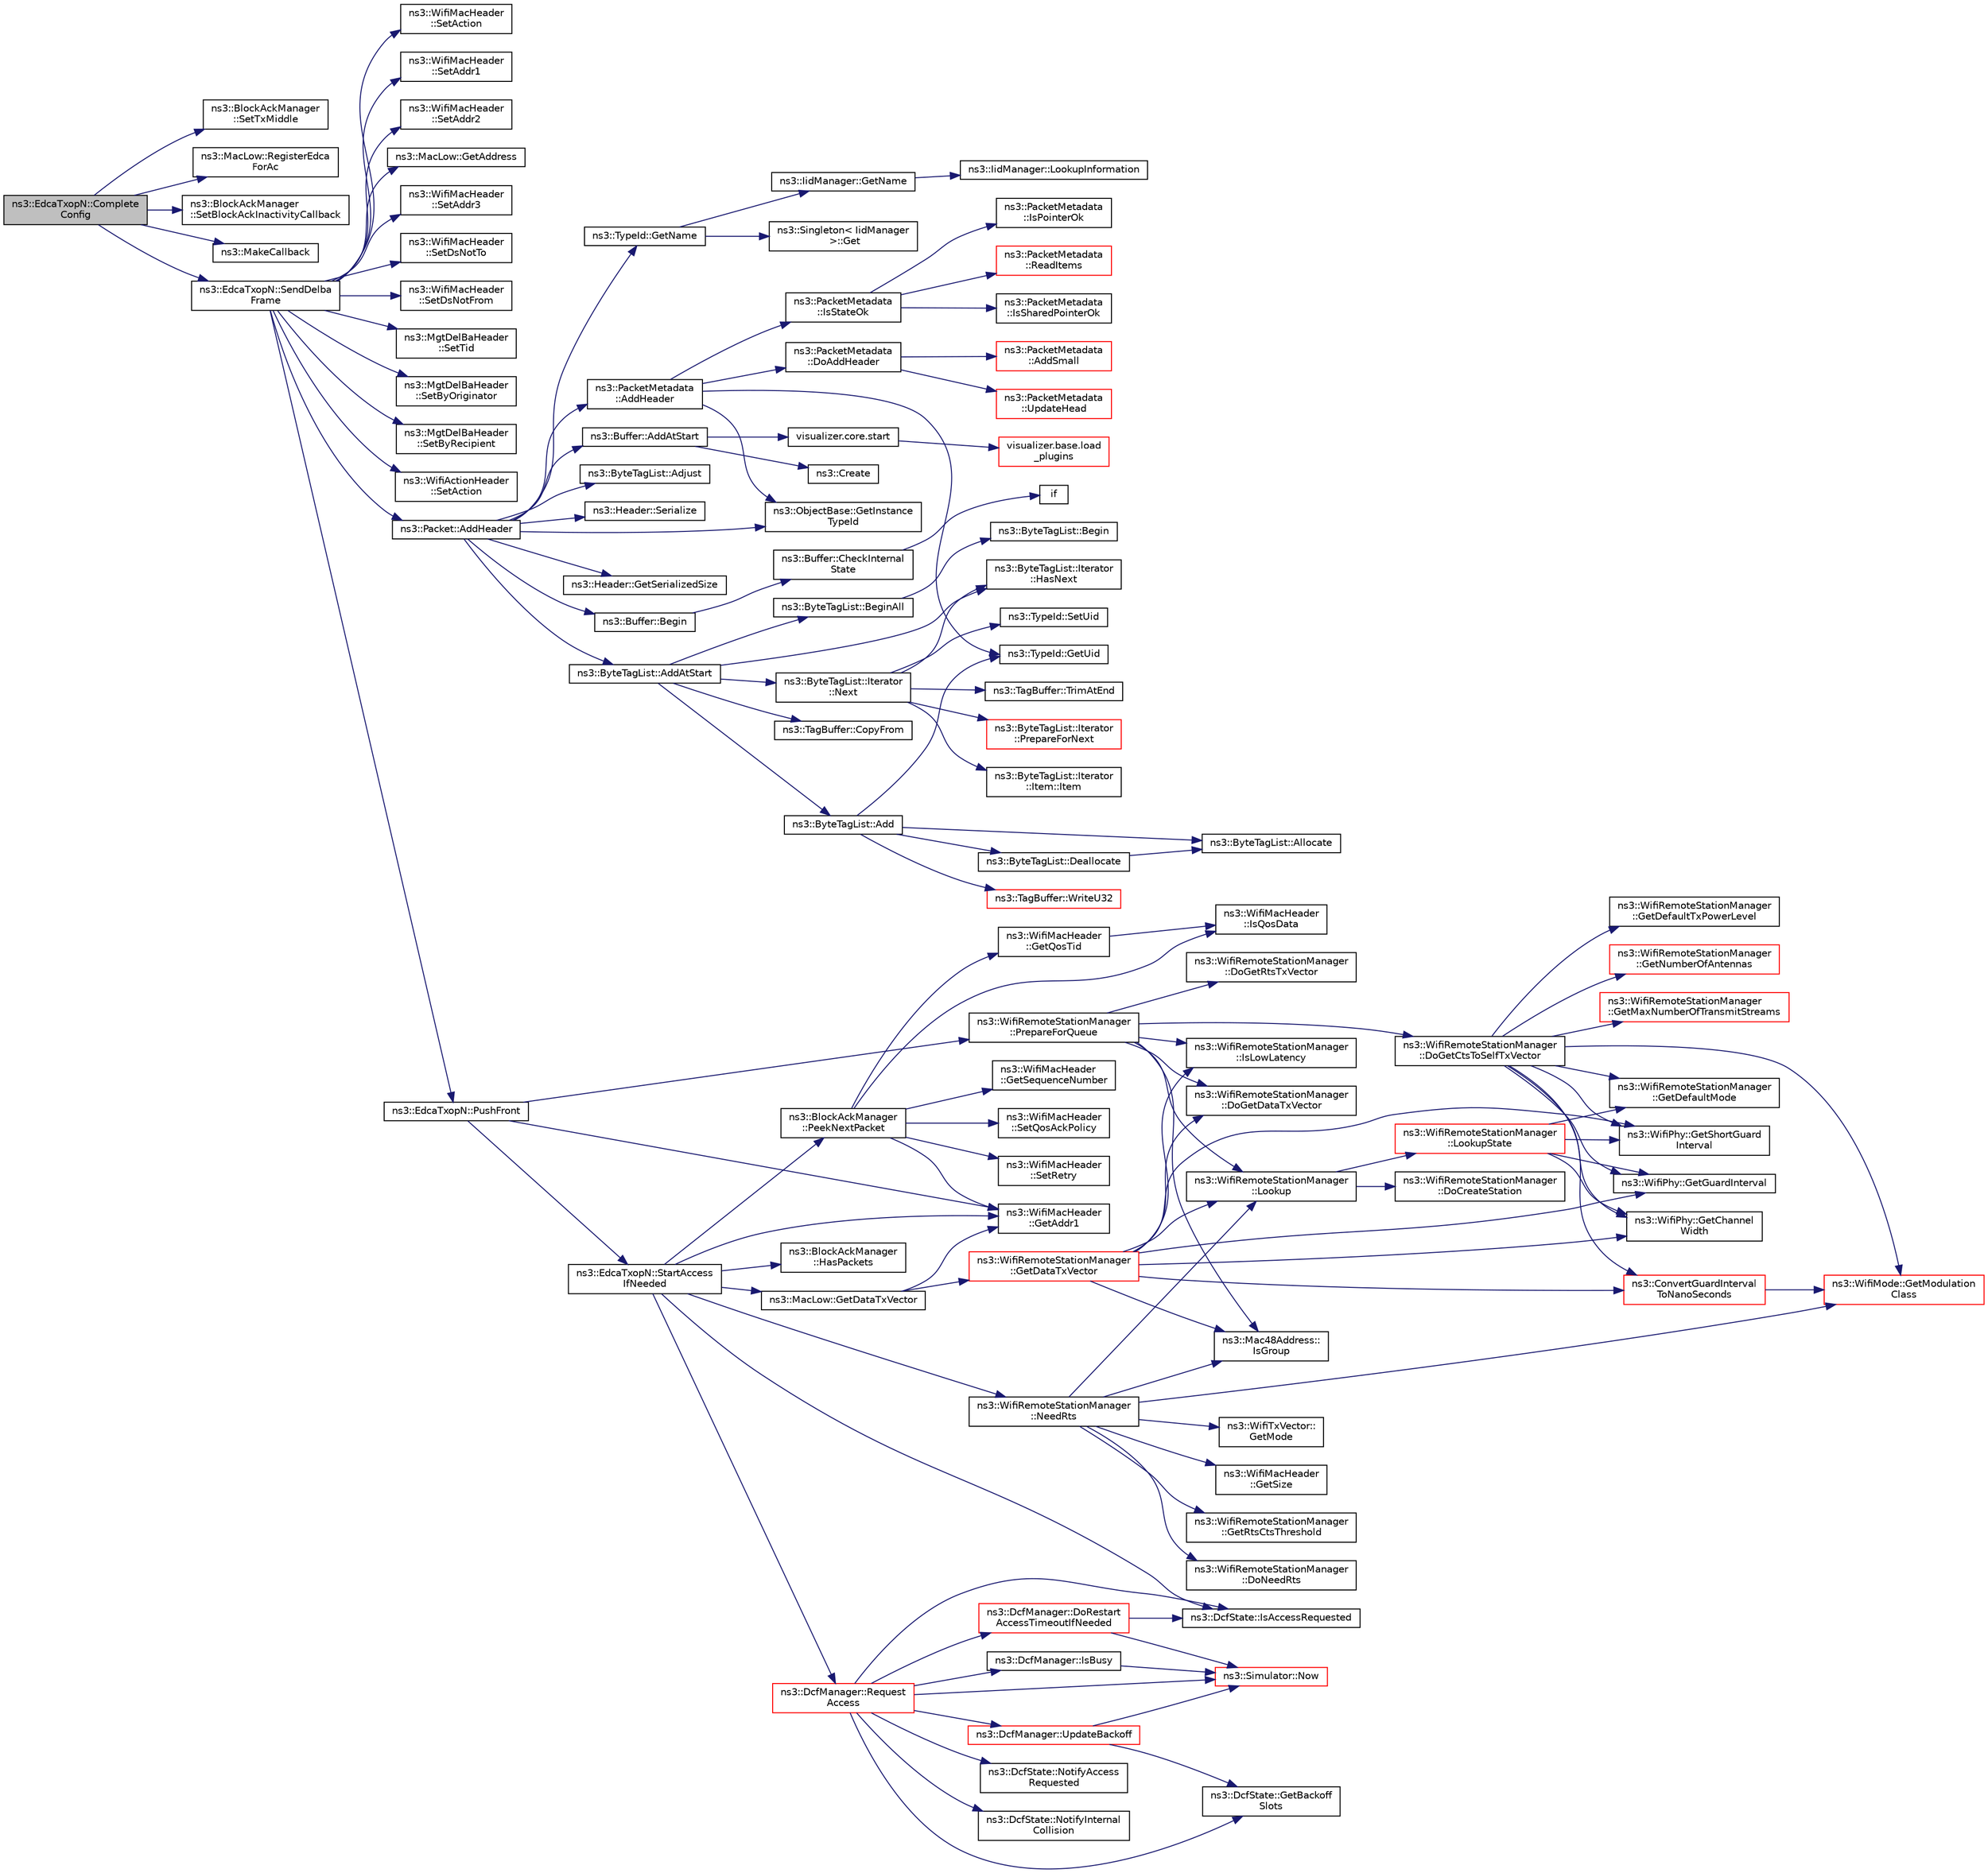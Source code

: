 digraph "ns3::EdcaTxopN::CompleteConfig"
{
  edge [fontname="Helvetica",fontsize="10",labelfontname="Helvetica",labelfontsize="10"];
  node [fontname="Helvetica",fontsize="10",shape=record];
  rankdir="LR";
  Node1 [label="ns3::EdcaTxopN::Complete\lConfig",height=0.2,width=0.4,color="black", fillcolor="grey75", style="filled", fontcolor="black"];
  Node1 -> Node2 [color="midnightblue",fontsize="10",style="solid"];
  Node2 [label="ns3::BlockAckManager\l::SetTxMiddle",height=0.2,width=0.4,color="black", fillcolor="white", style="filled",URL="$d5/dec/classns3_1_1BlockAckManager.html#a76ee2237b1d65a04f96806fa25d30d24"];
  Node1 -> Node3 [color="midnightblue",fontsize="10",style="solid"];
  Node3 [label="ns3::MacLow::RegisterEdca\lForAc",height=0.2,width=0.4,color="black", fillcolor="white", style="filled",URL="$d3/da6/classns3_1_1MacLow.html#ad991474873a0ddb28e8a61a1b766958f"];
  Node1 -> Node4 [color="midnightblue",fontsize="10",style="solid"];
  Node4 [label="ns3::BlockAckManager\l::SetBlockAckInactivityCallback",height=0.2,width=0.4,color="black", fillcolor="white", style="filled",URL="$d5/dec/classns3_1_1BlockAckManager.html#aba54a7f80dad49b371ebdc5ffe11d651"];
  Node1 -> Node5 [color="midnightblue",fontsize="10",style="solid"];
  Node5 [label="ns3::MakeCallback",height=0.2,width=0.4,color="black", fillcolor="white", style="filled",URL="$dd/de0/group__makecallbackmemptr.html#ga9376283685aa99d204048d6a4b7610a4"];
  Node1 -> Node6 [color="midnightblue",fontsize="10",style="solid"];
  Node6 [label="ns3::EdcaTxopN::SendDelba\lFrame",height=0.2,width=0.4,color="black", fillcolor="white", style="filled",URL="$dc/db8/classns3_1_1EdcaTxopN.html#a3a14d846328f0d5447f44d7c2f3c607e"];
  Node6 -> Node7 [color="midnightblue",fontsize="10",style="solid"];
  Node7 [label="ns3::WifiMacHeader\l::SetAction",height=0.2,width=0.4,color="black", fillcolor="white", style="filled",URL="$d2/d9b/classns3_1_1WifiMacHeader.html#a71238ec5b36713706b81fbec818a7e4b"];
  Node6 -> Node8 [color="midnightblue",fontsize="10",style="solid"];
  Node8 [label="ns3::WifiMacHeader\l::SetAddr1",height=0.2,width=0.4,color="black", fillcolor="white", style="filled",URL="$d2/d9b/classns3_1_1WifiMacHeader.html#a6478a02b80d5c01657714c5c7a0ae1cb"];
  Node6 -> Node9 [color="midnightblue",fontsize="10",style="solid"];
  Node9 [label="ns3::WifiMacHeader\l::SetAddr2",height=0.2,width=0.4,color="black", fillcolor="white", style="filled",URL="$d2/d9b/classns3_1_1WifiMacHeader.html#ab6a0efdc43d39b5da5d17eae9665271d"];
  Node6 -> Node10 [color="midnightblue",fontsize="10",style="solid"];
  Node10 [label="ns3::MacLow::GetAddress",height=0.2,width=0.4,color="black", fillcolor="white", style="filled",URL="$d3/da6/classns3_1_1MacLow.html#a109922d4f2bb1ee0b2a66aa3bcc48e2f"];
  Node6 -> Node11 [color="midnightblue",fontsize="10",style="solid"];
  Node11 [label="ns3::WifiMacHeader\l::SetAddr3",height=0.2,width=0.4,color="black", fillcolor="white", style="filled",URL="$d2/d9b/classns3_1_1WifiMacHeader.html#ace2fd1624db247bd42cbe9182996bb0e"];
  Node6 -> Node12 [color="midnightblue",fontsize="10",style="solid"];
  Node12 [label="ns3::WifiMacHeader\l::SetDsNotTo",height=0.2,width=0.4,color="black", fillcolor="white", style="filled",URL="$d2/d9b/classns3_1_1WifiMacHeader.html#a977cd5a09062bfc3660a23acdebd75ec"];
  Node6 -> Node13 [color="midnightblue",fontsize="10",style="solid"];
  Node13 [label="ns3::WifiMacHeader\l::SetDsNotFrom",height=0.2,width=0.4,color="black", fillcolor="white", style="filled",URL="$d2/d9b/classns3_1_1WifiMacHeader.html#a02edeb349da4aacc6b376fcf76ff99cc"];
  Node6 -> Node14 [color="midnightblue",fontsize="10",style="solid"];
  Node14 [label="ns3::MgtDelBaHeader\l::SetTid",height=0.2,width=0.4,color="black", fillcolor="white", style="filled",URL="$df/dd8/classns3_1_1MgtDelBaHeader.html#a34d5c6c4fcb0b4e9128e8add115d1179"];
  Node6 -> Node15 [color="midnightblue",fontsize="10",style="solid"];
  Node15 [label="ns3::MgtDelBaHeader\l::SetByOriginator",height=0.2,width=0.4,color="black", fillcolor="white", style="filled",URL="$df/dd8/classns3_1_1MgtDelBaHeader.html#a57adafa240048133ccf436c521f8d04d"];
  Node6 -> Node16 [color="midnightblue",fontsize="10",style="solid"];
  Node16 [label="ns3::MgtDelBaHeader\l::SetByRecipient",height=0.2,width=0.4,color="black", fillcolor="white", style="filled",URL="$df/dd8/classns3_1_1MgtDelBaHeader.html#aa8135aee62ccc1cab7c9a6e881fa7c41"];
  Node6 -> Node17 [color="midnightblue",fontsize="10",style="solid"];
  Node17 [label="ns3::WifiActionHeader\l::SetAction",height=0.2,width=0.4,color="black", fillcolor="white", style="filled",URL="$d3/d69/classns3_1_1WifiActionHeader.html#ab904b1e476e1dd0e0426c84c5970a2eb"];
  Node6 -> Node18 [color="midnightblue",fontsize="10",style="solid"];
  Node18 [label="ns3::Packet::AddHeader",height=0.2,width=0.4,color="black", fillcolor="white", style="filled",URL="$dd/d7a/classns3_1_1Packet.html#a465108c595a0bc592095cbcab1832ed8",tooltip="Add header to this packet. "];
  Node18 -> Node19 [color="midnightblue",fontsize="10",style="solid"];
  Node19 [label="ns3::Header::GetSerializedSize",height=0.2,width=0.4,color="black", fillcolor="white", style="filled",URL="$d6/dae/classns3_1_1Header.html#a6ef0497eabc1b1fb0ad42738eb73f934"];
  Node18 -> Node20 [color="midnightblue",fontsize="10",style="solid"];
  Node20 [label="ns3::ObjectBase::GetInstance\lTypeId",height=0.2,width=0.4,color="black", fillcolor="white", style="filled",URL="$d2/dac/classns3_1_1ObjectBase.html#abe5b43a6f5b99a92a4c3122db31f06fb"];
  Node18 -> Node21 [color="midnightblue",fontsize="10",style="solid"];
  Node21 [label="ns3::TypeId::GetName",height=0.2,width=0.4,color="black", fillcolor="white", style="filled",URL="$d6/d11/classns3_1_1TypeId.html#aa3c41c79ae428b3cb396a9c6bb3ef314"];
  Node21 -> Node22 [color="midnightblue",fontsize="10",style="solid"];
  Node22 [label="ns3::Singleton\< IidManager\l \>::Get",height=0.2,width=0.4,color="black", fillcolor="white", style="filled",URL="$d8/d77/classns3_1_1Singleton.html#a80a2cd3c25a27ea72add7a9f7a141ffa"];
  Node21 -> Node23 [color="midnightblue",fontsize="10",style="solid"];
  Node23 [label="ns3::IidManager::GetName",height=0.2,width=0.4,color="black", fillcolor="white", style="filled",URL="$d4/d1c/classns3_1_1IidManager.html#a5d68d0f0f44594dcdec239dbdb5bf53c"];
  Node23 -> Node24 [color="midnightblue",fontsize="10",style="solid"];
  Node24 [label="ns3::IidManager::LookupInformation",height=0.2,width=0.4,color="black", fillcolor="white", style="filled",URL="$d4/d1c/classns3_1_1IidManager.html#a6b1f4ba2815dba27a377e8a8db2384cf"];
  Node18 -> Node25 [color="midnightblue",fontsize="10",style="solid"];
  Node25 [label="ns3::Buffer::AddAtStart",height=0.2,width=0.4,color="black", fillcolor="white", style="filled",URL="$da/d85/classns3_1_1Buffer.html#a8abd8164c3671d3dadc98fc66fade7b1"];
  Node25 -> Node26 [color="midnightblue",fontsize="10",style="solid"];
  Node26 [label="visualizer.core.start",height=0.2,width=0.4,color="black", fillcolor="white", style="filled",URL="$df/d6c/namespacevisualizer_1_1core.html#a2a35e5d8a34af358b508dac8635754e0"];
  Node26 -> Node27 [color="midnightblue",fontsize="10",style="solid"];
  Node27 [label="visualizer.base.load\l_plugins",height=0.2,width=0.4,color="red", fillcolor="white", style="filled",URL="$d4/d39/namespacevisualizer_1_1base.html#ad171497a5ff1afe0a73bedaebf35448f"];
  Node25 -> Node28 [color="midnightblue",fontsize="10",style="solid"];
  Node28 [label="ns3::Create",height=0.2,width=0.4,color="black", fillcolor="white", style="filled",URL="$d2/df2/group__ptr.html#ga0406dd2d929ceac05ce39d4579fa3e4b"];
  Node18 -> Node29 [color="midnightblue",fontsize="10",style="solid"];
  Node29 [label="ns3::ByteTagList::Adjust",height=0.2,width=0.4,color="black", fillcolor="white", style="filled",URL="$dd/d64/classns3_1_1ByteTagList.html#a1fec06d7e6daaf8039cf2a148e4090f2"];
  Node18 -> Node30 [color="midnightblue",fontsize="10",style="solid"];
  Node30 [label="ns3::ByteTagList::AddAtStart",height=0.2,width=0.4,color="black", fillcolor="white", style="filled",URL="$dd/d64/classns3_1_1ByteTagList.html#acb4563fbe4299c55af41ba7a166b71d5"];
  Node30 -> Node31 [color="midnightblue",fontsize="10",style="solid"];
  Node31 [label="ns3::ByteTagList::BeginAll",height=0.2,width=0.4,color="black", fillcolor="white", style="filled",URL="$dd/d64/classns3_1_1ByteTagList.html#ac4f33846ef6a84a64ede38b2de1564ba",tooltip="Returns an iterator pointing to the very first tag in this list. "];
  Node31 -> Node32 [color="midnightblue",fontsize="10",style="solid"];
  Node32 [label="ns3::ByteTagList::Begin",height=0.2,width=0.4,color="black", fillcolor="white", style="filled",URL="$dd/d64/classns3_1_1ByteTagList.html#acee7b77907ef44826712a630443493e7"];
  Node30 -> Node33 [color="midnightblue",fontsize="10",style="solid"];
  Node33 [label="ns3::ByteTagList::Iterator\l::HasNext",height=0.2,width=0.4,color="black", fillcolor="white", style="filled",URL="$de/dc7/classns3_1_1ByteTagList_1_1Iterator.html#aa1c5eb37f289d0eef8dfaf687498eaec",tooltip="Used to determine if the iterator is at the end of the byteTagList. "];
  Node30 -> Node34 [color="midnightblue",fontsize="10",style="solid"];
  Node34 [label="ns3::ByteTagList::Iterator\l::Next",height=0.2,width=0.4,color="black", fillcolor="white", style="filled",URL="$de/dc7/classns3_1_1ByteTagList_1_1Iterator.html#af521864d800baab1d9c5262f59ce4433",tooltip="Returns the next Item from the ByteTagList. "];
  Node34 -> Node33 [color="midnightblue",fontsize="10",style="solid"];
  Node34 -> Node35 [color="midnightblue",fontsize="10",style="solid"];
  Node35 [label="ns3::ByteTagList::Iterator\l::Item::Item",height=0.2,width=0.4,color="black", fillcolor="white", style="filled",URL="$d5/da6/structns3_1_1ByteTagList_1_1Iterator_1_1Item.html#acbefc31279faa7437e5ee3c88a16d925",tooltip="constructs an item with the given TagBuffer "];
  Node34 -> Node36 [color="midnightblue",fontsize="10",style="solid"];
  Node36 [label="ns3::TypeId::SetUid",height=0.2,width=0.4,color="black", fillcolor="white", style="filled",URL="$d6/d11/classns3_1_1TypeId.html#a85ebe2aebd1cbf13dea9d731e3081481"];
  Node34 -> Node37 [color="midnightblue",fontsize="10",style="solid"];
  Node37 [label="ns3::TagBuffer::TrimAtEnd",height=0.2,width=0.4,color="black", fillcolor="white", style="filled",URL="$d6/ded/classns3_1_1TagBuffer.html#a163314c17e95305cecd202eb0496affa",tooltip="Trim some space from the end. "];
  Node34 -> Node38 [color="midnightblue",fontsize="10",style="solid"];
  Node38 [label="ns3::ByteTagList::Iterator\l::PrepareForNext",height=0.2,width=0.4,color="red", fillcolor="white", style="filled",URL="$de/dc7/classns3_1_1ByteTagList_1_1Iterator.html#afeebeb2923b6d7d908b0868d9e4750e5",tooltip="Prepare the iterator for the next tag. "];
  Node30 -> Node39 [color="midnightblue",fontsize="10",style="solid"];
  Node39 [label="ns3::ByteTagList::Add",height=0.2,width=0.4,color="black", fillcolor="white", style="filled",URL="$dd/d64/classns3_1_1ByteTagList.html#ac970192e923afc561a304d17af4b8a52"];
  Node39 -> Node40 [color="midnightblue",fontsize="10",style="solid"];
  Node40 [label="ns3::ByteTagList::Allocate",height=0.2,width=0.4,color="black", fillcolor="white", style="filled",URL="$dd/d64/classns3_1_1ByteTagList.html#a6a23e438aeb894ea188a0ada84437073",tooltip="Allocate the memory for the ByteTagListData. "];
  Node39 -> Node41 [color="midnightblue",fontsize="10",style="solid"];
  Node41 [label="ns3::ByteTagList::Deallocate",height=0.2,width=0.4,color="black", fillcolor="white", style="filled",URL="$dd/d64/classns3_1_1ByteTagList.html#aebe6943177a3ce90f7fa16188e67f650",tooltip="Deallocates a ByteTagListData. "];
  Node41 -> Node40 [color="midnightblue",fontsize="10",style="solid"];
  Node39 -> Node42 [color="midnightblue",fontsize="10",style="solid"];
  Node42 [label="ns3::TagBuffer::WriteU32",height=0.2,width=0.4,color="red", fillcolor="white", style="filled",URL="$d6/ded/classns3_1_1TagBuffer.html#abbb5049f106100a61e38db498132121d"];
  Node39 -> Node43 [color="midnightblue",fontsize="10",style="solid"];
  Node43 [label="ns3::TypeId::GetUid",height=0.2,width=0.4,color="black", fillcolor="white", style="filled",URL="$d6/d11/classns3_1_1TypeId.html#acd3e41de6340d06299f4fd63e2ed8da0"];
  Node30 -> Node44 [color="midnightblue",fontsize="10",style="solid"];
  Node44 [label="ns3::TagBuffer::CopyFrom",height=0.2,width=0.4,color="black", fillcolor="white", style="filled",URL="$d6/ded/classns3_1_1TagBuffer.html#afe07a9e117449ff5b5d5857291671349",tooltip="Copy the nternal structure of another TagBuffer. "];
  Node18 -> Node45 [color="midnightblue",fontsize="10",style="solid"];
  Node45 [label="ns3::Header::Serialize",height=0.2,width=0.4,color="black", fillcolor="white", style="filled",URL="$d6/dae/classns3_1_1Header.html#afb61f1aac69ff8349a6bfe521fab5404"];
  Node18 -> Node46 [color="midnightblue",fontsize="10",style="solid"];
  Node46 [label="ns3::Buffer::Begin",height=0.2,width=0.4,color="black", fillcolor="white", style="filled",URL="$da/d85/classns3_1_1Buffer.html#a893d4bf50df13e730b6cd0fda91b967f"];
  Node46 -> Node47 [color="midnightblue",fontsize="10",style="solid"];
  Node47 [label="ns3::Buffer::CheckInternal\lState",height=0.2,width=0.4,color="black", fillcolor="white", style="filled",URL="$da/d85/classns3_1_1Buffer.html#a6202ce7f1ecc1fc7a14cc13017375d14",tooltip="Checks the internal buffer structures consistency. "];
  Node47 -> Node48 [color="midnightblue",fontsize="10",style="solid"];
  Node48 [label="if",height=0.2,width=0.4,color="black", fillcolor="white", style="filled",URL="$d8/d0e/loss__ITU1238_8m.html#a419d895abe1313c35fa353c93802647e"];
  Node18 -> Node49 [color="midnightblue",fontsize="10",style="solid"];
  Node49 [label="ns3::PacketMetadata\l::AddHeader",height=0.2,width=0.4,color="black", fillcolor="white", style="filled",URL="$d1/db1/classns3_1_1PacketMetadata.html#abdce736c4c5f647242f0808c0d2f9249",tooltip="Add an header. "];
  Node49 -> Node50 [color="midnightblue",fontsize="10",style="solid"];
  Node50 [label="ns3::PacketMetadata\l::IsStateOk",height=0.2,width=0.4,color="black", fillcolor="white", style="filled",URL="$d1/db1/classns3_1_1PacketMetadata.html#a208d3163e28704438cdd4d30318e489c",tooltip="Check if the metadata state is ok. "];
  Node50 -> Node51 [color="midnightblue",fontsize="10",style="solid"];
  Node51 [label="ns3::PacketMetadata\l::IsPointerOk",height=0.2,width=0.4,color="black", fillcolor="white", style="filled",URL="$d1/db1/classns3_1_1PacketMetadata.html#acf15fba7d020ebd77591619b5ad273c5",tooltip="Check if the position is valid. "];
  Node50 -> Node52 [color="midnightblue",fontsize="10",style="solid"];
  Node52 [label="ns3::PacketMetadata\l::ReadItems",height=0.2,width=0.4,color="red", fillcolor="white", style="filled",URL="$d1/db1/classns3_1_1PacketMetadata.html#a3719ad2c32313a9a1c74462322e8b517",tooltip="Read items. "];
  Node50 -> Node53 [color="midnightblue",fontsize="10",style="solid"];
  Node53 [label="ns3::PacketMetadata\l::IsSharedPointerOk",height=0.2,width=0.4,color="black", fillcolor="white", style="filled",URL="$d1/db1/classns3_1_1PacketMetadata.html#ae62c5bb3dce611a0f8c5e9ba3ba8e26e",tooltip="Check if the position is valid. "];
  Node49 -> Node20 [color="midnightblue",fontsize="10",style="solid"];
  Node49 -> Node43 [color="midnightblue",fontsize="10",style="solid"];
  Node49 -> Node54 [color="midnightblue",fontsize="10",style="solid"];
  Node54 [label="ns3::PacketMetadata\l::DoAddHeader",height=0.2,width=0.4,color="black", fillcolor="white", style="filled",URL="$d1/db1/classns3_1_1PacketMetadata.html#ae5ad09674e28733405c49b2655c51a5a",tooltip="Add an header. "];
  Node54 -> Node55 [color="midnightblue",fontsize="10",style="solid"];
  Node55 [label="ns3::PacketMetadata\l::AddSmall",height=0.2,width=0.4,color="red", fillcolor="white", style="filled",URL="$d1/db1/classns3_1_1PacketMetadata.html#a9d74d684e6a7448a6790220c6c8e99f2",tooltip="Add a SmallItem. "];
  Node54 -> Node56 [color="midnightblue",fontsize="10",style="solid"];
  Node56 [label="ns3::PacketMetadata\l::UpdateHead",height=0.2,width=0.4,color="red", fillcolor="white", style="filled",URL="$d1/db1/classns3_1_1PacketMetadata.html#a3baa0c324423e6fd600b31858aa4ade9",tooltip="Update the head. "];
  Node6 -> Node57 [color="midnightblue",fontsize="10",style="solid"];
  Node57 [label="ns3::EdcaTxopN::PushFront",height=0.2,width=0.4,color="black", fillcolor="white", style="filled",URL="$dc/db8/classns3_1_1EdcaTxopN.html#a4ff1922de0b92b5f6a9104b714d82c0b"];
  Node57 -> Node58 [color="midnightblue",fontsize="10",style="solid"];
  Node58 [label="ns3::WifiRemoteStationManager\l::PrepareForQueue",height=0.2,width=0.4,color="black", fillcolor="white", style="filled",URL="$d6/d65/classns3_1_1WifiRemoteStationManager.html#a4812b9abae368de05cbd1393b7053f90"];
  Node58 -> Node59 [color="midnightblue",fontsize="10",style="solid"];
  Node59 [label="ns3::WifiRemoteStationManager\l::IsLowLatency",height=0.2,width=0.4,color="black", fillcolor="white", style="filled",URL="$d6/d65/classns3_1_1WifiRemoteStationManager.html#a3b5ae71dce8e994b493ddfdb1d2f57f6"];
  Node58 -> Node60 [color="midnightblue",fontsize="10",style="solid"];
  Node60 [label="ns3::Mac48Address::\lIsGroup",height=0.2,width=0.4,color="black", fillcolor="white", style="filled",URL="$db/dee/classns3_1_1Mac48Address.html#ae191b13b8ecd9d138c2301483ab826e8"];
  Node58 -> Node61 [color="midnightblue",fontsize="10",style="solid"];
  Node61 [label="ns3::WifiRemoteStationManager\l::Lookup",height=0.2,width=0.4,color="black", fillcolor="white", style="filled",URL="$d6/d65/classns3_1_1WifiRemoteStationManager.html#a30e6f16aff4b23cec95e3086faad7983"];
  Node61 -> Node62 [color="midnightblue",fontsize="10",style="solid"];
  Node62 [label="ns3::WifiRemoteStationManager\l::LookupState",height=0.2,width=0.4,color="red", fillcolor="white", style="filled",URL="$d6/d65/classns3_1_1WifiRemoteStationManager.html#aa92633f587338f32789e9210c82c6815"];
  Node62 -> Node63 [color="midnightblue",fontsize="10",style="solid"];
  Node63 [label="ns3::WifiRemoteStationManager\l::GetDefaultMode",height=0.2,width=0.4,color="black", fillcolor="white", style="filled",URL="$d6/d65/classns3_1_1WifiRemoteStationManager.html#a54cc63cdbc8067b7f737be74a9e0081c"];
  Node62 -> Node64 [color="midnightblue",fontsize="10",style="solid"];
  Node64 [label="ns3::WifiPhy::GetChannel\lWidth",height=0.2,width=0.4,color="black", fillcolor="white", style="filled",URL="$d6/d5a/classns3_1_1WifiPhy.html#a4a5d5009b3b3308f2baeed42a2007189"];
  Node62 -> Node65 [color="midnightblue",fontsize="10",style="solid"];
  Node65 [label="ns3::WifiPhy::GetShortGuard\lInterval",height=0.2,width=0.4,color="black", fillcolor="white", style="filled",URL="$d6/d5a/classns3_1_1WifiPhy.html#ae907e448ace9df4d647c8f97bbec23fc"];
  Node62 -> Node66 [color="midnightblue",fontsize="10",style="solid"];
  Node66 [label="ns3::WifiPhy::GetGuardInterval",height=0.2,width=0.4,color="black", fillcolor="white", style="filled",URL="$d6/d5a/classns3_1_1WifiPhy.html#adb22fbf368dfbf0864f08319d8fcb86e"];
  Node61 -> Node67 [color="midnightblue",fontsize="10",style="solid"];
  Node67 [label="ns3::WifiRemoteStationManager\l::DoCreateStation",height=0.2,width=0.4,color="black", fillcolor="white", style="filled",URL="$d6/d65/classns3_1_1WifiRemoteStationManager.html#a63dfc98d85d14b9e6b6314c7648c6a7d"];
  Node58 -> Node68 [color="midnightblue",fontsize="10",style="solid"];
  Node68 [label="ns3::WifiRemoteStationManager\l::DoGetRtsTxVector",height=0.2,width=0.4,color="black", fillcolor="white", style="filled",URL="$d6/d65/classns3_1_1WifiRemoteStationManager.html#abf44eccb31d4b1b58644fd6721d132c9"];
  Node58 -> Node69 [color="midnightblue",fontsize="10",style="solid"];
  Node69 [label="ns3::WifiRemoteStationManager\l::DoGetDataTxVector",height=0.2,width=0.4,color="black", fillcolor="white", style="filled",URL="$d6/d65/classns3_1_1WifiRemoteStationManager.html#a5a6b2bfcd4959da43c54f0072bd01202"];
  Node58 -> Node70 [color="midnightblue",fontsize="10",style="solid"];
  Node70 [label="ns3::WifiRemoteStationManager\l::DoGetCtsToSelfTxVector",height=0.2,width=0.4,color="black", fillcolor="white", style="filled",URL="$d6/d65/classns3_1_1WifiRemoteStationManager.html#aa8b7470c26610407756a92a5fcb4bf4b"];
  Node70 -> Node63 [color="midnightblue",fontsize="10",style="solid"];
  Node70 -> Node71 [color="midnightblue",fontsize="10",style="solid"];
  Node71 [label="ns3::WifiMode::GetModulation\lClass",height=0.2,width=0.4,color="red", fillcolor="white", style="filled",URL="$d5/d56/classns3_1_1WifiMode.html#a7941cd2a0bc8d2ba68ba6a12c7e2c42a"];
  Node70 -> Node72 [color="midnightblue",fontsize="10",style="solid"];
  Node72 [label="ns3::WifiRemoteStationManager\l::GetDefaultTxPowerLevel",height=0.2,width=0.4,color="black", fillcolor="white", style="filled",URL="$d6/d65/classns3_1_1WifiRemoteStationManager.html#acff2fc859ee6b4c66ea7a83dd075b5d6"];
  Node70 -> Node73 [color="midnightblue",fontsize="10",style="solid"];
  Node73 [label="ns3::ConvertGuardInterval\lToNanoSeconds",height=0.2,width=0.4,color="red", fillcolor="white", style="filled",URL="$d7/d2e/namespacens3.html#a55676b01ef86544fd12cc854f9a32b2b"];
  Node73 -> Node71 [color="midnightblue",fontsize="10",style="solid"];
  Node70 -> Node65 [color="midnightblue",fontsize="10",style="solid"];
  Node70 -> Node66 [color="midnightblue",fontsize="10",style="solid"];
  Node70 -> Node74 [color="midnightblue",fontsize="10",style="solid"];
  Node74 [label="ns3::WifiRemoteStationManager\l::GetNumberOfAntennas",height=0.2,width=0.4,color="red", fillcolor="white", style="filled",URL="$d6/d65/classns3_1_1WifiRemoteStationManager.html#a6fe1a93cbc48862715bfa97dfe3b3830"];
  Node70 -> Node75 [color="midnightblue",fontsize="10",style="solid"];
  Node75 [label="ns3::WifiRemoteStationManager\l::GetMaxNumberOfTransmitStreams",height=0.2,width=0.4,color="red", fillcolor="white", style="filled",URL="$d6/d65/classns3_1_1WifiRemoteStationManager.html#ab80375f4b9334e9953ef55a2c5869699"];
  Node70 -> Node64 [color="midnightblue",fontsize="10",style="solid"];
  Node57 -> Node76 [color="midnightblue",fontsize="10",style="solid"];
  Node76 [label="ns3::WifiMacHeader\l::GetAddr1",height=0.2,width=0.4,color="black", fillcolor="white", style="filled",URL="$d2/d9b/classns3_1_1WifiMacHeader.html#a5ddcfd82e7c5a17ffea5be9246544530"];
  Node57 -> Node77 [color="midnightblue",fontsize="10",style="solid"];
  Node77 [label="ns3::EdcaTxopN::StartAccess\lIfNeeded",height=0.2,width=0.4,color="black", fillcolor="white", style="filled",URL="$dc/db8/classns3_1_1EdcaTxopN.html#a28a7052f217ed15058697197350d9801"];
  Node77 -> Node78 [color="midnightblue",fontsize="10",style="solid"];
  Node78 [label="ns3::BlockAckManager\l::HasPackets",height=0.2,width=0.4,color="black", fillcolor="white", style="filled",URL="$d5/dec/classns3_1_1BlockAckManager.html#aa4d33e4f453efea9967dc2ebb7142210"];
  Node77 -> Node79 [color="midnightblue",fontsize="10",style="solid"];
  Node79 [label="ns3::DcfState::IsAccessRequested",height=0.2,width=0.4,color="black", fillcolor="white", style="filled",URL="$df/dde/classns3_1_1DcfState.html#a1a9959645698b0f3d65902b0e382cfa2"];
  Node77 -> Node80 [color="midnightblue",fontsize="10",style="solid"];
  Node80 [label="ns3::BlockAckManager\l::PeekNextPacket",height=0.2,width=0.4,color="black", fillcolor="white", style="filled",URL="$d5/dec/classns3_1_1BlockAckManager.html#a27160e30a1652c3a2cf4c0fca44f4166"];
  Node80 -> Node81 [color="midnightblue",fontsize="10",style="solid"];
  Node81 [label="ns3::WifiMacHeader\l::SetRetry",height=0.2,width=0.4,color="black", fillcolor="white", style="filled",URL="$d2/d9b/classns3_1_1WifiMacHeader.html#a885db0be16b199a3e40388c0a70f2f99"];
  Node80 -> Node82 [color="midnightblue",fontsize="10",style="solid"];
  Node82 [label="ns3::WifiMacHeader\l::IsQosData",height=0.2,width=0.4,color="black", fillcolor="white", style="filled",URL="$d2/d9b/classns3_1_1WifiMacHeader.html#a922e8c2b26023f2627ea19d9c4f4738b"];
  Node80 -> Node83 [color="midnightblue",fontsize="10",style="solid"];
  Node83 [label="ns3::WifiMacHeader\l::GetQosTid",height=0.2,width=0.4,color="black", fillcolor="white", style="filled",URL="$d2/d9b/classns3_1_1WifiMacHeader.html#a2b3faf14ac0d16a29729a2336afd7662"];
  Node83 -> Node82 [color="midnightblue",fontsize="10",style="solid"];
  Node80 -> Node76 [color="midnightblue",fontsize="10",style="solid"];
  Node80 -> Node84 [color="midnightblue",fontsize="10",style="solid"];
  Node84 [label="ns3::WifiMacHeader\l::GetSequenceNumber",height=0.2,width=0.4,color="black", fillcolor="white", style="filled",URL="$d2/d9b/classns3_1_1WifiMacHeader.html#aa202a29c2d6aebe9b3d589e58cbd17bb"];
  Node80 -> Node85 [color="midnightblue",fontsize="10",style="solid"];
  Node85 [label="ns3::WifiMacHeader\l::SetQosAckPolicy",height=0.2,width=0.4,color="black", fillcolor="white", style="filled",URL="$d2/d9b/classns3_1_1WifiMacHeader.html#a0f884f7997eaf10238ad3c2367332e82"];
  Node77 -> Node86 [color="midnightblue",fontsize="10",style="solid"];
  Node86 [label="ns3::WifiRemoteStationManager\l::NeedRts",height=0.2,width=0.4,color="black", fillcolor="white", style="filled",URL="$d6/d65/classns3_1_1WifiRemoteStationManager.html#a1552c041e2344e355e9a28859054db27"];
  Node86 -> Node87 [color="midnightblue",fontsize="10",style="solid"];
  Node87 [label="ns3::WifiTxVector::\lGetMode",height=0.2,width=0.4,color="black", fillcolor="white", style="filled",URL="$d0/d58/classns3_1_1WifiTxVector.html#a497b1f11cad4b8b26251dfa07c9ad1d6"];
  Node86 -> Node60 [color="midnightblue",fontsize="10",style="solid"];
  Node86 -> Node71 [color="midnightblue",fontsize="10",style="solid"];
  Node86 -> Node88 [color="midnightblue",fontsize="10",style="solid"];
  Node88 [label="ns3::WifiMacHeader\l::GetSize",height=0.2,width=0.4,color="black", fillcolor="white", style="filled",URL="$d2/d9b/classns3_1_1WifiMacHeader.html#ac9bc562c4b257b464c96cfdf7d7becdf"];
  Node86 -> Node89 [color="midnightblue",fontsize="10",style="solid"];
  Node89 [label="ns3::WifiRemoteStationManager\l::GetRtsCtsThreshold",height=0.2,width=0.4,color="black", fillcolor="white", style="filled",URL="$d6/d65/classns3_1_1WifiRemoteStationManager.html#a0b75b7a9caa37975939cf718442a2330"];
  Node86 -> Node90 [color="midnightblue",fontsize="10",style="solid"];
  Node90 [label="ns3::WifiRemoteStationManager\l::DoNeedRts",height=0.2,width=0.4,color="black", fillcolor="white", style="filled",URL="$d6/d65/classns3_1_1WifiRemoteStationManager.html#a801d336a9e8666df323cf4ea13055001"];
  Node86 -> Node61 [color="midnightblue",fontsize="10",style="solid"];
  Node77 -> Node76 [color="midnightblue",fontsize="10",style="solid"];
  Node77 -> Node91 [color="midnightblue",fontsize="10",style="solid"];
  Node91 [label="ns3::MacLow::GetDataTxVector",height=0.2,width=0.4,color="black", fillcolor="white", style="filled",URL="$d3/da6/classns3_1_1MacLow.html#a04bad04eade9ff1de0940b01c5bcf514"];
  Node91 -> Node76 [color="midnightblue",fontsize="10",style="solid"];
  Node91 -> Node92 [color="midnightblue",fontsize="10",style="solid"];
  Node92 [label="ns3::WifiRemoteStationManager\l::GetDataTxVector",height=0.2,width=0.4,color="red", fillcolor="white", style="filled",URL="$d6/d65/classns3_1_1WifiRemoteStationManager.html#ad81efbe48611977c8cea482721fd823b"];
  Node92 -> Node60 [color="midnightblue",fontsize="10",style="solid"];
  Node92 -> Node64 [color="midnightblue",fontsize="10",style="solid"];
  Node92 -> Node73 [color="midnightblue",fontsize="10",style="solid"];
  Node92 -> Node65 [color="midnightblue",fontsize="10",style="solid"];
  Node92 -> Node66 [color="midnightblue",fontsize="10",style="solid"];
  Node92 -> Node59 [color="midnightblue",fontsize="10",style="solid"];
  Node92 -> Node69 [color="midnightblue",fontsize="10",style="solid"];
  Node92 -> Node61 [color="midnightblue",fontsize="10",style="solid"];
  Node77 -> Node93 [color="midnightblue",fontsize="10",style="solid"];
  Node93 [label="ns3::DcfManager::Request\lAccess",height=0.2,width=0.4,color="red", fillcolor="white", style="filled",URL="$de/d60/classns3_1_1DcfManager.html#a34f321cc7651b9bc9ac254af83521363"];
  Node93 -> Node94 [color="midnightblue",fontsize="10",style="solid"];
  Node94 [label="ns3::DcfManager::UpdateBackoff",height=0.2,width=0.4,color="red", fillcolor="white", style="filled",URL="$de/d60/classns3_1_1DcfManager.html#a8fb01b9608eeab857a38935045fd98b8"];
  Node94 -> Node95 [color="midnightblue",fontsize="10",style="solid"];
  Node95 [label="ns3::Simulator::Now",height=0.2,width=0.4,color="red", fillcolor="white", style="filled",URL="$d7/deb/classns3_1_1Simulator.html#ac3178fa975b419f7875e7105be122800"];
  Node94 -> Node96 [color="midnightblue",fontsize="10",style="solid"];
  Node96 [label="ns3::DcfState::GetBackoff\lSlots",height=0.2,width=0.4,color="black", fillcolor="white", style="filled",URL="$df/dde/classns3_1_1DcfState.html#a8dcc74fcb8e2599d90eec9878db4015a"];
  Node93 -> Node79 [color="midnightblue",fontsize="10",style="solid"];
  Node93 -> Node97 [color="midnightblue",fontsize="10",style="solid"];
  Node97 [label="ns3::DcfState::NotifyAccess\lRequested",height=0.2,width=0.4,color="black", fillcolor="white", style="filled",URL="$df/dde/classns3_1_1DcfState.html#aed43f8911743ab0120fd262832879299"];
  Node93 -> Node95 [color="midnightblue",fontsize="10",style="solid"];
  Node93 -> Node98 [color="midnightblue",fontsize="10",style="solid"];
  Node98 [label="ns3::DcfState::NotifyInternal\lCollision",height=0.2,width=0.4,color="black", fillcolor="white", style="filled",URL="$df/dde/classns3_1_1DcfState.html#a984d94190f3f3b497f45ddcae512e16c"];
  Node93 -> Node99 [color="midnightblue",fontsize="10",style="solid"];
  Node99 [label="ns3::DcfManager::DoRestart\lAccessTimeoutIfNeeded",height=0.2,width=0.4,color="red", fillcolor="white", style="filled",URL="$de/d60/classns3_1_1DcfManager.html#a26764cee2de83e5293284ee40e447506"];
  Node99 -> Node79 [color="midnightblue",fontsize="10",style="solid"];
  Node99 -> Node95 [color="midnightblue",fontsize="10",style="solid"];
  Node93 -> Node96 [color="midnightblue",fontsize="10",style="solid"];
  Node93 -> Node100 [color="midnightblue",fontsize="10",style="solid"];
  Node100 [label="ns3::DcfManager::IsBusy",height=0.2,width=0.4,color="black", fillcolor="white", style="filled",URL="$de/d60/classns3_1_1DcfManager.html#a999e1243d1fb59c3d3a4b06e143782d8"];
  Node100 -> Node95 [color="midnightblue",fontsize="10",style="solid"];
}
